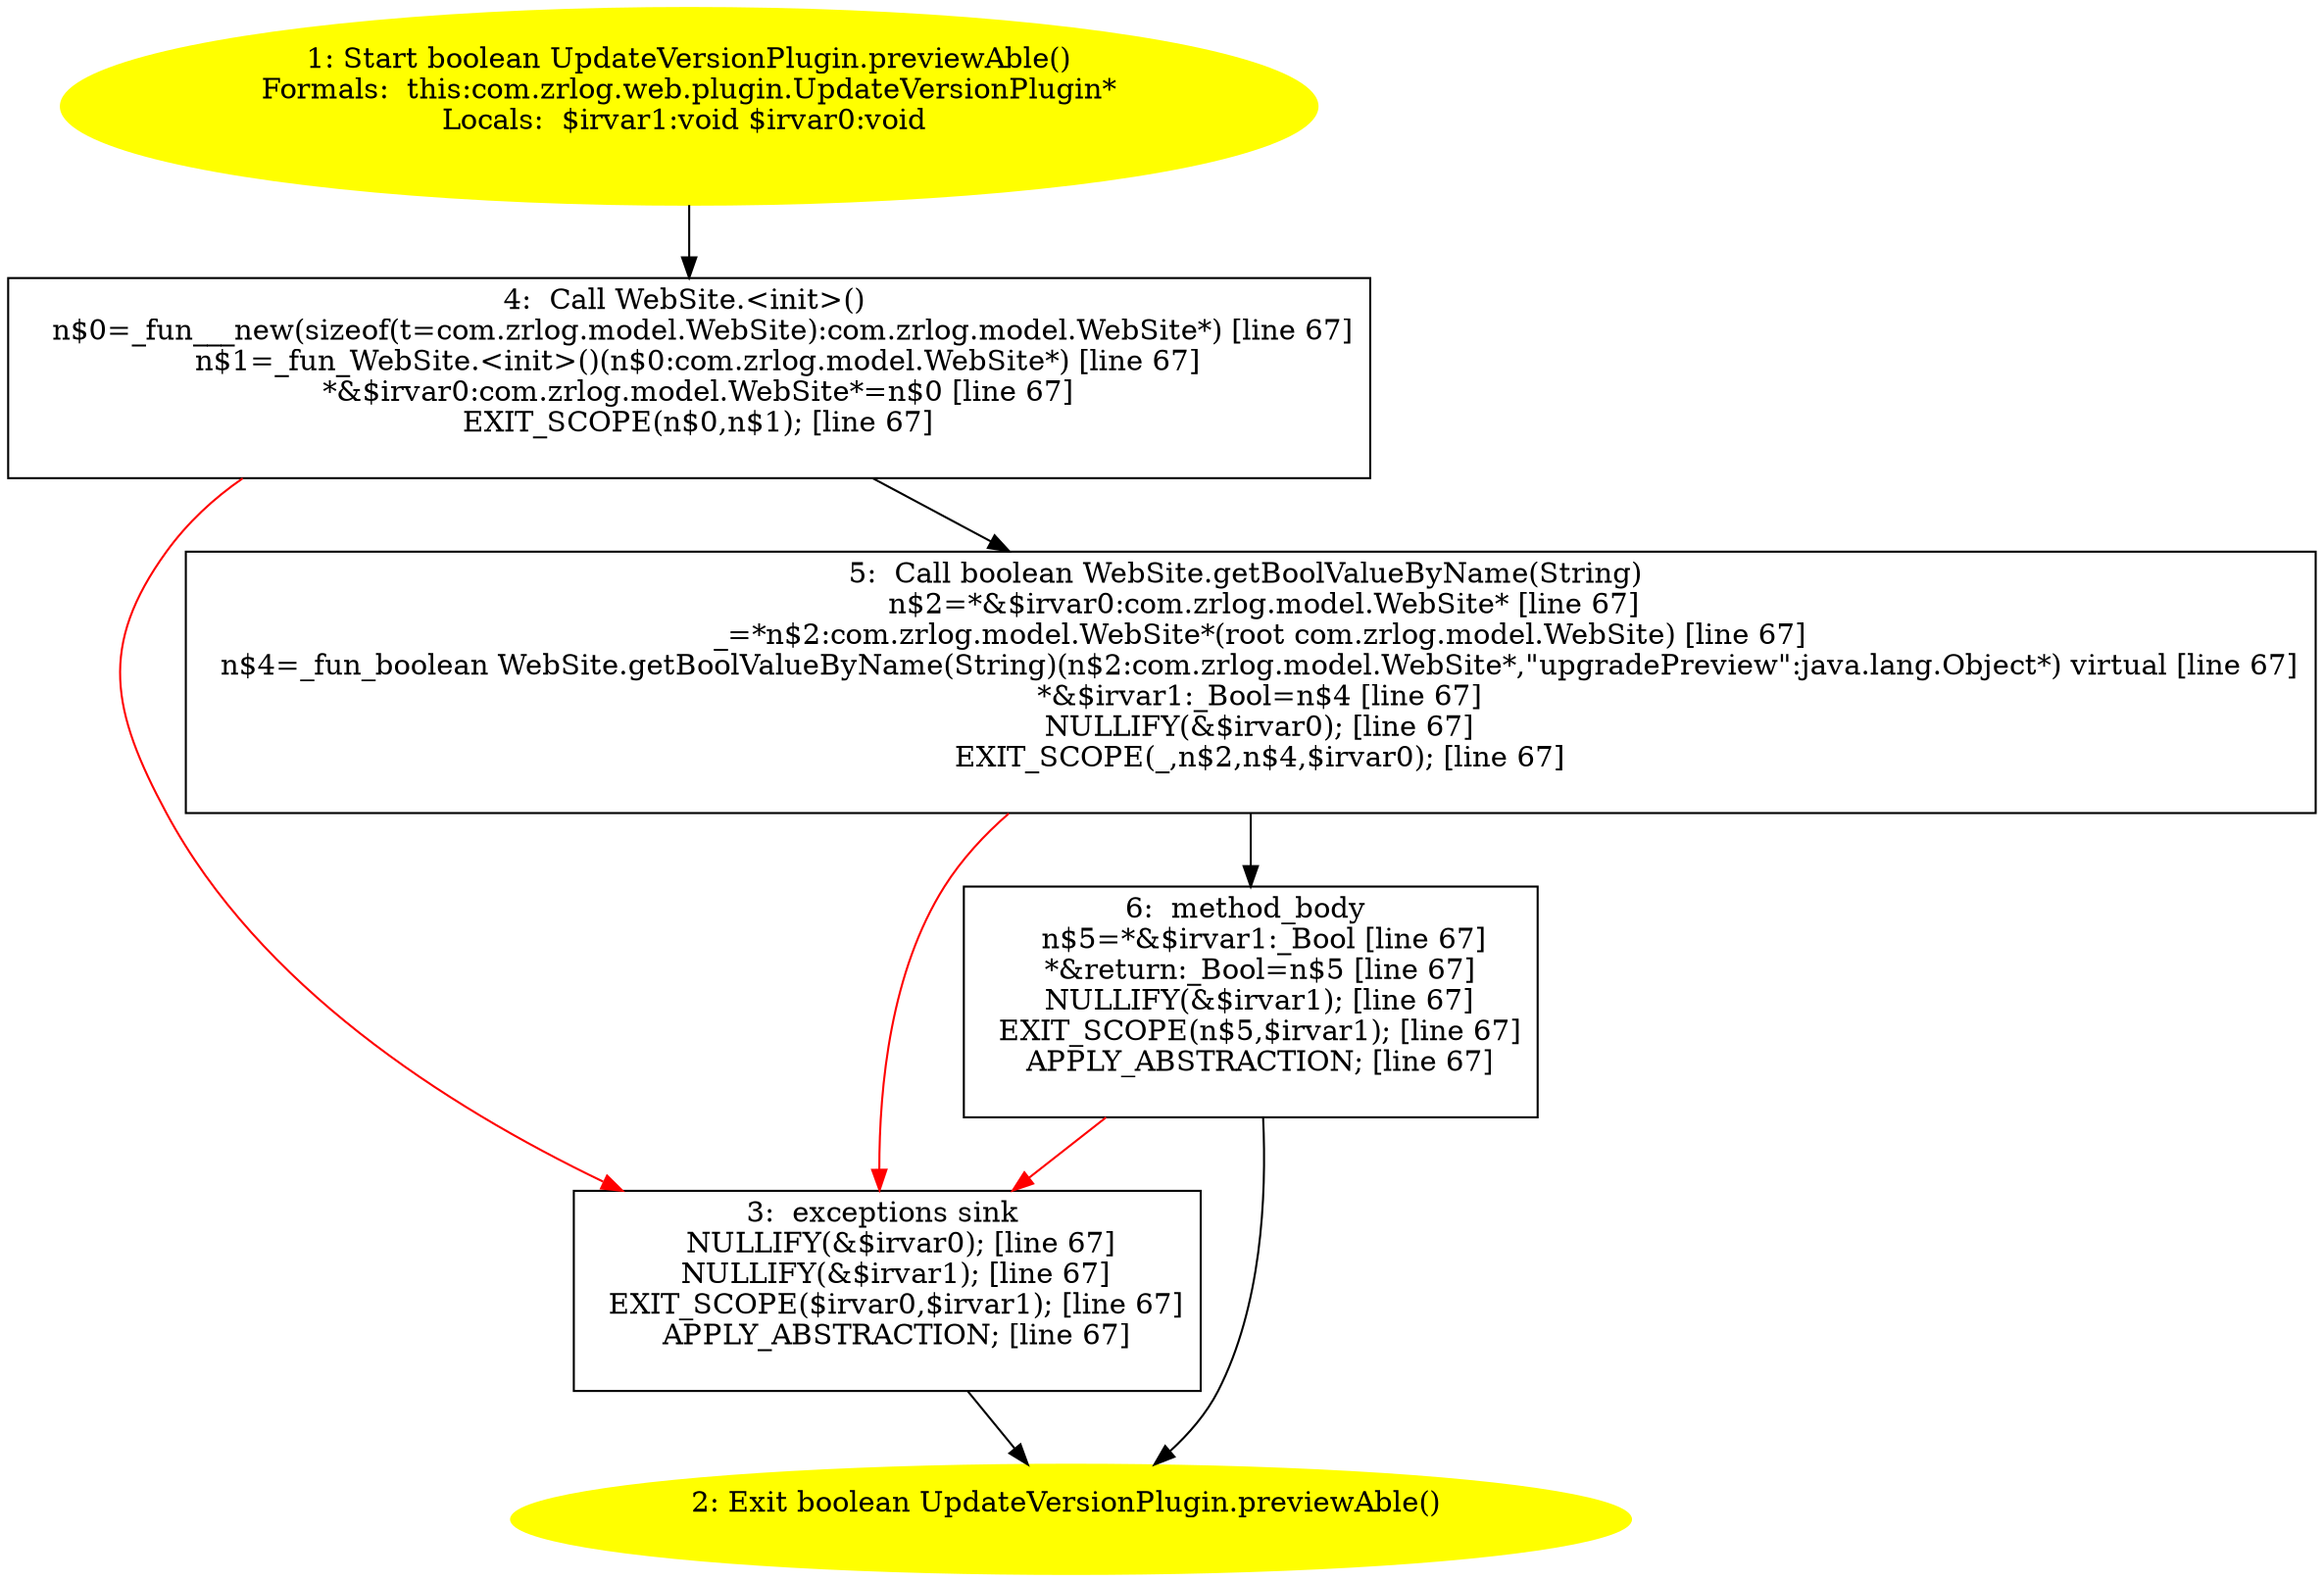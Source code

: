 /* @generated */
digraph cfg {
"com.zrlog.web.plugin.UpdateVersionPlugin.previewAble():boolean.cbadc86812b7a5c8d3d9dd16e37b75eb_1" [label="1: Start boolean UpdateVersionPlugin.previewAble()\nFormals:  this:com.zrlog.web.plugin.UpdateVersionPlugin*\nLocals:  $irvar1:void $irvar0:void \n  " color=yellow style=filled]
	

	 "com.zrlog.web.plugin.UpdateVersionPlugin.previewAble():boolean.cbadc86812b7a5c8d3d9dd16e37b75eb_1" -> "com.zrlog.web.plugin.UpdateVersionPlugin.previewAble():boolean.cbadc86812b7a5c8d3d9dd16e37b75eb_4" ;
"com.zrlog.web.plugin.UpdateVersionPlugin.previewAble():boolean.cbadc86812b7a5c8d3d9dd16e37b75eb_2" [label="2: Exit boolean UpdateVersionPlugin.previewAble() \n  " color=yellow style=filled]
	

"com.zrlog.web.plugin.UpdateVersionPlugin.previewAble():boolean.cbadc86812b7a5c8d3d9dd16e37b75eb_3" [label="3:  exceptions sink \n   NULLIFY(&$irvar0); [line 67]\n  NULLIFY(&$irvar1); [line 67]\n  EXIT_SCOPE($irvar0,$irvar1); [line 67]\n  APPLY_ABSTRACTION; [line 67]\n " shape="box"]
	

	 "com.zrlog.web.plugin.UpdateVersionPlugin.previewAble():boolean.cbadc86812b7a5c8d3d9dd16e37b75eb_3" -> "com.zrlog.web.plugin.UpdateVersionPlugin.previewAble():boolean.cbadc86812b7a5c8d3d9dd16e37b75eb_2" ;
"com.zrlog.web.plugin.UpdateVersionPlugin.previewAble():boolean.cbadc86812b7a5c8d3d9dd16e37b75eb_4" [label="4:  Call WebSite.<init>() \n   n$0=_fun___new(sizeof(t=com.zrlog.model.WebSite):com.zrlog.model.WebSite*) [line 67]\n  n$1=_fun_WebSite.<init>()(n$0:com.zrlog.model.WebSite*) [line 67]\n  *&$irvar0:com.zrlog.model.WebSite*=n$0 [line 67]\n  EXIT_SCOPE(n$0,n$1); [line 67]\n " shape="box"]
	

	 "com.zrlog.web.plugin.UpdateVersionPlugin.previewAble():boolean.cbadc86812b7a5c8d3d9dd16e37b75eb_4" -> "com.zrlog.web.plugin.UpdateVersionPlugin.previewAble():boolean.cbadc86812b7a5c8d3d9dd16e37b75eb_5" ;
	 "com.zrlog.web.plugin.UpdateVersionPlugin.previewAble():boolean.cbadc86812b7a5c8d3d9dd16e37b75eb_4" -> "com.zrlog.web.plugin.UpdateVersionPlugin.previewAble():boolean.cbadc86812b7a5c8d3d9dd16e37b75eb_3" [color="red" ];
"com.zrlog.web.plugin.UpdateVersionPlugin.previewAble():boolean.cbadc86812b7a5c8d3d9dd16e37b75eb_5" [label="5:  Call boolean WebSite.getBoolValueByName(String) \n   n$2=*&$irvar0:com.zrlog.model.WebSite* [line 67]\n  _=*n$2:com.zrlog.model.WebSite*(root com.zrlog.model.WebSite) [line 67]\n  n$4=_fun_boolean WebSite.getBoolValueByName(String)(n$2:com.zrlog.model.WebSite*,\"upgradePreview\":java.lang.Object*) virtual [line 67]\n  *&$irvar1:_Bool=n$4 [line 67]\n  NULLIFY(&$irvar0); [line 67]\n  EXIT_SCOPE(_,n$2,n$4,$irvar0); [line 67]\n " shape="box"]
	

	 "com.zrlog.web.plugin.UpdateVersionPlugin.previewAble():boolean.cbadc86812b7a5c8d3d9dd16e37b75eb_5" -> "com.zrlog.web.plugin.UpdateVersionPlugin.previewAble():boolean.cbadc86812b7a5c8d3d9dd16e37b75eb_6" ;
	 "com.zrlog.web.plugin.UpdateVersionPlugin.previewAble():boolean.cbadc86812b7a5c8d3d9dd16e37b75eb_5" -> "com.zrlog.web.plugin.UpdateVersionPlugin.previewAble():boolean.cbadc86812b7a5c8d3d9dd16e37b75eb_3" [color="red" ];
"com.zrlog.web.plugin.UpdateVersionPlugin.previewAble():boolean.cbadc86812b7a5c8d3d9dd16e37b75eb_6" [label="6:  method_body \n   n$5=*&$irvar1:_Bool [line 67]\n  *&return:_Bool=n$5 [line 67]\n  NULLIFY(&$irvar1); [line 67]\n  EXIT_SCOPE(n$5,$irvar1); [line 67]\n  APPLY_ABSTRACTION; [line 67]\n " shape="box"]
	

	 "com.zrlog.web.plugin.UpdateVersionPlugin.previewAble():boolean.cbadc86812b7a5c8d3d9dd16e37b75eb_6" -> "com.zrlog.web.plugin.UpdateVersionPlugin.previewAble():boolean.cbadc86812b7a5c8d3d9dd16e37b75eb_2" ;
	 "com.zrlog.web.plugin.UpdateVersionPlugin.previewAble():boolean.cbadc86812b7a5c8d3d9dd16e37b75eb_6" -> "com.zrlog.web.plugin.UpdateVersionPlugin.previewAble():boolean.cbadc86812b7a5c8d3d9dd16e37b75eb_3" [color="red" ];
}
